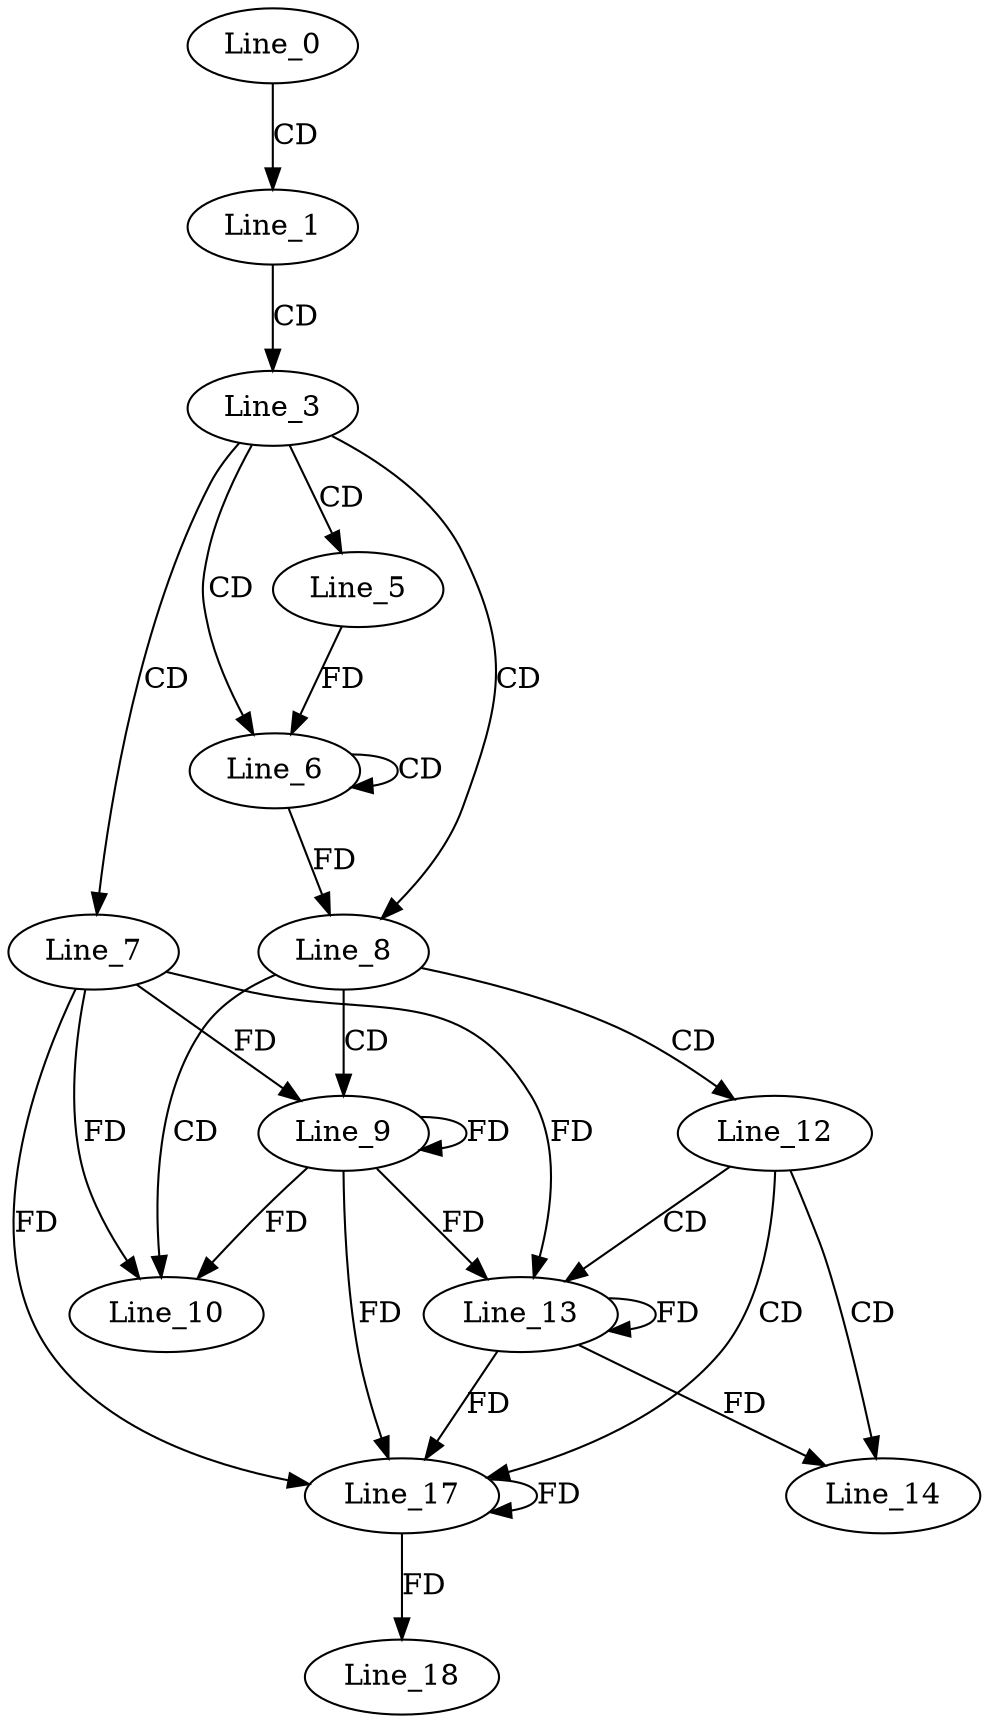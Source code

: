 digraph G {
  Line_0;
  Line_1;
  Line_3;
  Line_5;
  Line_6;
  Line_6;
  Line_7;
  Line_8;
  Line_9;
  Line_10;
  Line_12;
  Line_13;
  Line_14;
  Line_17;
  Line_18;
  Line_0 -> Line_1 [ label="CD" ];
  Line_1 -> Line_3 [ label="CD" ];
  Line_3 -> Line_5 [ label="CD" ];
  Line_3 -> Line_6 [ label="CD" ];
  Line_6 -> Line_6 [ label="CD" ];
  Line_5 -> Line_6 [ label="FD" ];
  Line_3 -> Line_7 [ label="CD" ];
  Line_3 -> Line_8 [ label="CD" ];
  Line_6 -> Line_8 [ label="FD" ];
  Line_8 -> Line_9 [ label="CD" ];
  Line_7 -> Line_9 [ label="FD" ];
  Line_9 -> Line_9 [ label="FD" ];
  Line_8 -> Line_10 [ label="CD" ];
  Line_7 -> Line_10 [ label="FD" ];
  Line_9 -> Line_10 [ label="FD" ];
  Line_8 -> Line_12 [ label="CD" ];
  Line_12 -> Line_13 [ label="CD" ];
  Line_7 -> Line_13 [ label="FD" ];
  Line_9 -> Line_13 [ label="FD" ];
  Line_13 -> Line_13 [ label="FD" ];
  Line_12 -> Line_14 [ label="CD" ];
  Line_13 -> Line_14 [ label="FD" ];
  Line_12 -> Line_17 [ label="CD" ];
  Line_7 -> Line_17 [ label="FD" ];
  Line_9 -> Line_17 [ label="FD" ];
  Line_13 -> Line_17 [ label="FD" ];
  Line_17 -> Line_17 [ label="FD" ];
  Line_17 -> Line_18 [ label="FD" ];
}
